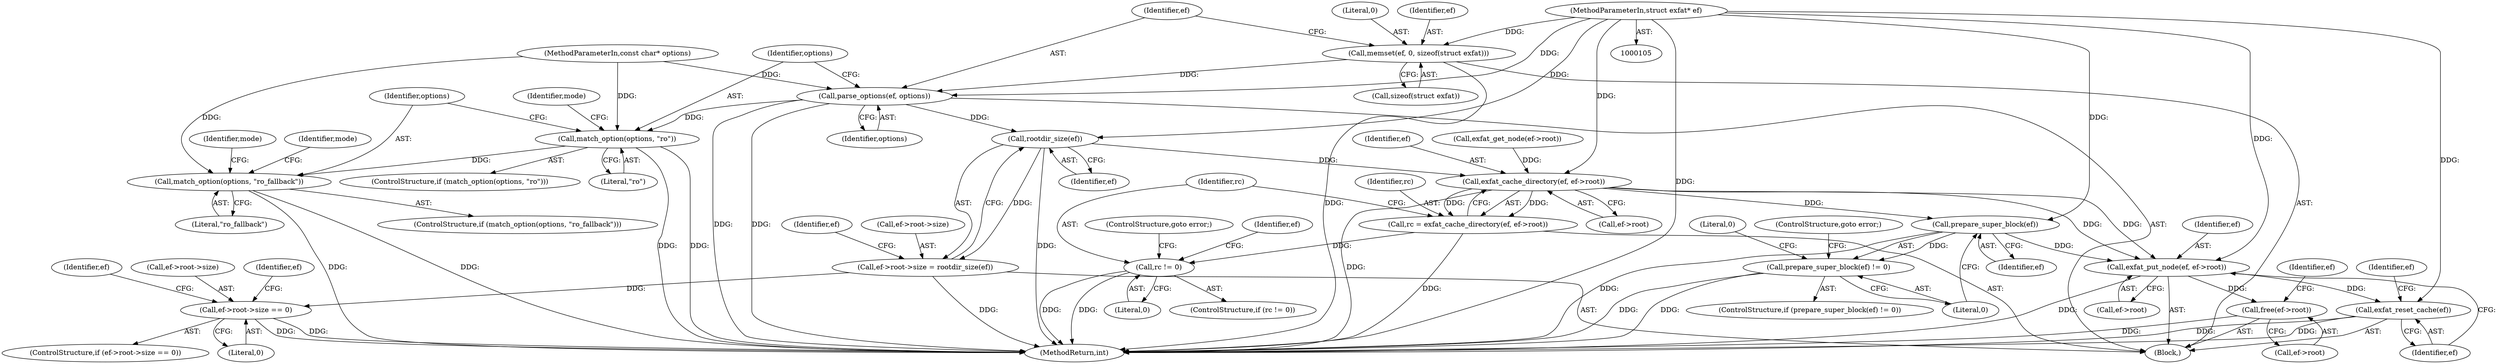 digraph "0_exfat_2e86ae5f81da11f11673d0546efb525af02b7786@pointer" {
"1000106" [label="(MethodParameterIn,struct exfat* ef)"];
"1000113" [label="(Call,memset(ef, 0, sizeof(struct exfat)))"];
"1000118" [label="(Call,parse_options(ef, options))"];
"1000122" [label="(Call,match_option(options, \"ro\"))"];
"1000130" [label="(Call,match_option(options, \"ro_fallback\"))"];
"1000569" [label="(Call,rootdir_size(ef))"];
"1000563" [label="(Call,ef->root->size = rootdir_size(ef))"];
"1000572" [label="(Call,ef->root->size == 0)"];
"1000619" [label="(Call,exfat_cache_directory(ef, ef->root))"];
"1000617" [label="(Call,rc = exfat_cache_directory(ef, ef->root))"];
"1000625" [label="(Call,rc != 0)"];
"1000653" [label="(Call,prepare_super_block(ef))"];
"1000652" [label="(Call,prepare_super_block(ef) != 0)"];
"1000660" [label="(Call,exfat_put_node(ef, ef->root))"];
"1000665" [label="(Call,exfat_reset_cache(ef))"];
"1000667" [label="(Call,free(ef->root))"];
"1000613" [label="(Call,exfat_get_node(ef->root))"];
"1000602" [label="(Identifier,ef)"];
"1000618" [label="(Identifier,rc)"];
"1000122" [label="(Call,match_option(options, \"ro\"))"];
"1000686" [label="(MethodReturn,int)"];
"1000571" [label="(ControlStructure,if (ef->root->size == 0))"];
"1000665" [label="(Call,exfat_reset_cache(ef))"];
"1000662" [label="(Call,ef->root)"];
"1000620" [label="(Identifier,ef)"];
"1000654" [label="(Identifier,ef)"];
"1000668" [label="(Call,ef->root)"];
"1000113" [label="(Call,memset(ef, 0, sizeof(struct exfat)))"];
"1000651" [label="(ControlStructure,if (prepare_super_block(ef) != 0))"];
"1000652" [label="(Call,prepare_super_block(ef) != 0)"];
"1000661" [label="(Identifier,ef)"];
"1000572" [label="(Call,ef->root->size == 0)"];
"1000124" [label="(Literal,\"ro\")"];
"1000624" [label="(ControlStructure,if (rc != 0))"];
"1000673" [label="(Identifier,ef)"];
"1000563" [label="(Call,ef->root->size = rootdir_size(ef))"];
"1000619" [label="(Call,exfat_cache_directory(ef, ef->root))"];
"1000667" [label="(Call,free(ef->root))"];
"1000116" [label="(Call,sizeof(struct exfat))"];
"1000578" [label="(Literal,0)"];
"1000564" [label="(Call,ef->root->size)"];
"1000123" [label="(Identifier,options)"];
"1000108" [label="(MethodParameterIn,const char* options)"];
"1000617" [label="(Call,rc = exfat_cache_directory(ef, ef->root))"];
"1000118" [label="(Call,parse_options(ef, options))"];
"1000656" [label="(ControlStructure,goto error;)"];
"1000569" [label="(Call,rootdir_size(ef))"];
"1000131" [label="(Identifier,options)"];
"1000126" [label="(Identifier,mode)"];
"1000130" [label="(Call,match_option(options, \"ro_fallback\"))"];
"1000132" [label="(Literal,\"ro_fallback\")"];
"1000628" [label="(ControlStructure,goto error;)"];
"1000653" [label="(Call,prepare_super_block(ef))"];
"1000666" [label="(Identifier,ef)"];
"1000109" [label="(Block,)"];
"1000570" [label="(Identifier,ef)"];
"1000632" [label="(Identifier,ef)"];
"1000655" [label="(Literal,0)"];
"1000129" [label="(ControlStructure,if (match_option(options, \"ro_fallback\")))"];
"1000115" [label="(Literal,0)"];
"1000625" [label="(Call,rc != 0)"];
"1000573" [label="(Call,ef->root->size)"];
"1000669" [label="(Identifier,ef)"];
"1000120" [label="(Identifier,options)"];
"1000134" [label="(Identifier,mode)"];
"1000627" [label="(Literal,0)"];
"1000626" [label="(Identifier,rc)"];
"1000582" [label="(Identifier,ef)"];
"1000575" [label="(Identifier,ef)"];
"1000121" [label="(ControlStructure,if (match_option(options, \"ro\")))"];
"1000106" [label="(MethodParameterIn,struct exfat* ef)"];
"1000114" [label="(Identifier,ef)"];
"1000621" [label="(Call,ef->root)"];
"1000658" [label="(Literal,0)"];
"1000138" [label="(Identifier,mode)"];
"1000119" [label="(Identifier,ef)"];
"1000660" [label="(Call,exfat_put_node(ef, ef->root))"];
"1000106" -> "1000105"  [label="AST: "];
"1000106" -> "1000686"  [label="DDG: "];
"1000106" -> "1000113"  [label="DDG: "];
"1000106" -> "1000118"  [label="DDG: "];
"1000106" -> "1000569"  [label="DDG: "];
"1000106" -> "1000619"  [label="DDG: "];
"1000106" -> "1000653"  [label="DDG: "];
"1000106" -> "1000660"  [label="DDG: "];
"1000106" -> "1000665"  [label="DDG: "];
"1000113" -> "1000109"  [label="AST: "];
"1000113" -> "1000116"  [label="CFG: "];
"1000114" -> "1000113"  [label="AST: "];
"1000115" -> "1000113"  [label="AST: "];
"1000116" -> "1000113"  [label="AST: "];
"1000119" -> "1000113"  [label="CFG: "];
"1000113" -> "1000686"  [label="DDG: "];
"1000113" -> "1000118"  [label="DDG: "];
"1000118" -> "1000109"  [label="AST: "];
"1000118" -> "1000120"  [label="CFG: "];
"1000119" -> "1000118"  [label="AST: "];
"1000120" -> "1000118"  [label="AST: "];
"1000123" -> "1000118"  [label="CFG: "];
"1000118" -> "1000686"  [label="DDG: "];
"1000118" -> "1000686"  [label="DDG: "];
"1000108" -> "1000118"  [label="DDG: "];
"1000118" -> "1000122"  [label="DDG: "];
"1000118" -> "1000569"  [label="DDG: "];
"1000122" -> "1000121"  [label="AST: "];
"1000122" -> "1000124"  [label="CFG: "];
"1000123" -> "1000122"  [label="AST: "];
"1000124" -> "1000122"  [label="AST: "];
"1000126" -> "1000122"  [label="CFG: "];
"1000131" -> "1000122"  [label="CFG: "];
"1000122" -> "1000686"  [label="DDG: "];
"1000122" -> "1000686"  [label="DDG: "];
"1000108" -> "1000122"  [label="DDG: "];
"1000122" -> "1000130"  [label="DDG: "];
"1000130" -> "1000129"  [label="AST: "];
"1000130" -> "1000132"  [label="CFG: "];
"1000131" -> "1000130"  [label="AST: "];
"1000132" -> "1000130"  [label="AST: "];
"1000134" -> "1000130"  [label="CFG: "];
"1000138" -> "1000130"  [label="CFG: "];
"1000130" -> "1000686"  [label="DDG: "];
"1000130" -> "1000686"  [label="DDG: "];
"1000108" -> "1000130"  [label="DDG: "];
"1000569" -> "1000563"  [label="AST: "];
"1000569" -> "1000570"  [label="CFG: "];
"1000570" -> "1000569"  [label="AST: "];
"1000563" -> "1000569"  [label="CFG: "];
"1000569" -> "1000686"  [label="DDG: "];
"1000569" -> "1000563"  [label="DDG: "];
"1000569" -> "1000619"  [label="DDG: "];
"1000563" -> "1000109"  [label="AST: "];
"1000564" -> "1000563"  [label="AST: "];
"1000575" -> "1000563"  [label="CFG: "];
"1000563" -> "1000686"  [label="DDG: "];
"1000563" -> "1000572"  [label="DDG: "];
"1000572" -> "1000571"  [label="AST: "];
"1000572" -> "1000578"  [label="CFG: "];
"1000573" -> "1000572"  [label="AST: "];
"1000578" -> "1000572"  [label="AST: "];
"1000582" -> "1000572"  [label="CFG: "];
"1000602" -> "1000572"  [label="CFG: "];
"1000572" -> "1000686"  [label="DDG: "];
"1000572" -> "1000686"  [label="DDG: "];
"1000619" -> "1000617"  [label="AST: "];
"1000619" -> "1000621"  [label="CFG: "];
"1000620" -> "1000619"  [label="AST: "];
"1000621" -> "1000619"  [label="AST: "];
"1000617" -> "1000619"  [label="CFG: "];
"1000619" -> "1000686"  [label="DDG: "];
"1000619" -> "1000617"  [label="DDG: "];
"1000619" -> "1000617"  [label="DDG: "];
"1000613" -> "1000619"  [label="DDG: "];
"1000619" -> "1000653"  [label="DDG: "];
"1000619" -> "1000660"  [label="DDG: "];
"1000619" -> "1000660"  [label="DDG: "];
"1000617" -> "1000109"  [label="AST: "];
"1000618" -> "1000617"  [label="AST: "];
"1000626" -> "1000617"  [label="CFG: "];
"1000617" -> "1000686"  [label="DDG: "];
"1000617" -> "1000625"  [label="DDG: "];
"1000625" -> "1000624"  [label="AST: "];
"1000625" -> "1000627"  [label="CFG: "];
"1000626" -> "1000625"  [label="AST: "];
"1000627" -> "1000625"  [label="AST: "];
"1000628" -> "1000625"  [label="CFG: "];
"1000632" -> "1000625"  [label="CFG: "];
"1000625" -> "1000686"  [label="DDG: "];
"1000625" -> "1000686"  [label="DDG: "];
"1000653" -> "1000652"  [label="AST: "];
"1000653" -> "1000654"  [label="CFG: "];
"1000654" -> "1000653"  [label="AST: "];
"1000655" -> "1000653"  [label="CFG: "];
"1000653" -> "1000686"  [label="DDG: "];
"1000653" -> "1000652"  [label="DDG: "];
"1000653" -> "1000660"  [label="DDG: "];
"1000652" -> "1000651"  [label="AST: "];
"1000652" -> "1000655"  [label="CFG: "];
"1000655" -> "1000652"  [label="AST: "];
"1000656" -> "1000652"  [label="CFG: "];
"1000658" -> "1000652"  [label="CFG: "];
"1000652" -> "1000686"  [label="DDG: "];
"1000652" -> "1000686"  [label="DDG: "];
"1000660" -> "1000109"  [label="AST: "];
"1000660" -> "1000662"  [label="CFG: "];
"1000661" -> "1000660"  [label="AST: "];
"1000662" -> "1000660"  [label="AST: "];
"1000666" -> "1000660"  [label="CFG: "];
"1000660" -> "1000686"  [label="DDG: "];
"1000660" -> "1000665"  [label="DDG: "];
"1000660" -> "1000667"  [label="DDG: "];
"1000665" -> "1000109"  [label="AST: "];
"1000665" -> "1000666"  [label="CFG: "];
"1000666" -> "1000665"  [label="AST: "];
"1000669" -> "1000665"  [label="CFG: "];
"1000665" -> "1000686"  [label="DDG: "];
"1000665" -> "1000686"  [label="DDG: "];
"1000667" -> "1000109"  [label="AST: "];
"1000667" -> "1000668"  [label="CFG: "];
"1000668" -> "1000667"  [label="AST: "];
"1000673" -> "1000667"  [label="CFG: "];
"1000667" -> "1000686"  [label="DDG: "];
}
